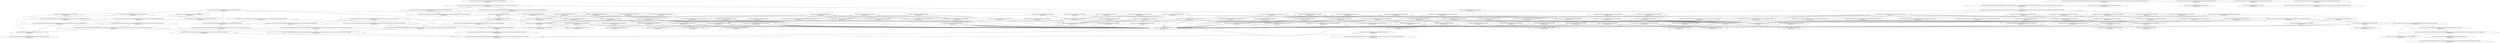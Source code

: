 digraph G {
  "org.apache.commons.math3.util$Incrementor#incrementCount(int)" [label="org.apache.commons.math3.util$Incrementor#incrementCount(int)\nP(Fail|Node)=0.00"];
  "org.apache.commons.math3.util$Incrementor#incrementCount()" [label="org.apache.commons.math3.util$Incrementor#incrementCount()\nP(Fail|Node)=1.00"];
  "org.apache.commons.math3.util$FastMath#hypot(double,double)" [label="org.apache.commons.math3.util$FastMath#hypot(double,double)\nP(Fail|Node)=0.00"];
  "org.apache.commons.math3.util$FastMath#abs(double)" [label="org.apache.commons.math3.util$FastMath#abs(double)\nP(Fail|Node)=1.00"];
  "org.apache.commons.math3.util$FastMath#scalb(double,int)" [label="org.apache.commons.math3.util$FastMath#scalb(double,int)\nP(Fail|Node)=1.00"];
  "org.apache.commons.math3.util$FastMath#<clinit>()" [label="org.apache.commons.math3.util$FastMath#<clinit>()\nP(Fail|Node)=1.00"];
  "org.apache.commons.math3.util$FastMath#getExponent(double)" [label="org.apache.commons.math3.util$FastMath#getExponent(double)\nP(Fail|Node)=1.00"];
  "org.apache.commons.math3.util$FastMath#sqrt(double)" [label="org.apache.commons.math3.util$FastMath#sqrt(double)\nP(Fail|Node)=1.00"];
  "org.apache.commons.math3.optimization.univariate$BaseAbstractUnivariateOptimizer#optimize(int,org.apache.commons.math3.analysis.UnivariateFunction,org.apache.commons.math3.optimization.GoalType,double,double,double)" [label="org.apache.commons.math3.optimization.univariate$BaseAbstractUnivariateOptimizer#optimize(int,org.apache.commons.math3.analysis.UnivariateFunction,org.apache.commons.math3.optimization.GoalType,double,double,double)\nP(Fail|Node)=0.00"];
  "org.apache.commons.math3.exception$NullArgumentException#NullArgumentException()" [label="org.apache.commons.math3.exception$NullArgumentException#NullArgumentException()\nP(Fail|Node)=0.00"];
  "org.apache.commons.math3.optimization.univariate$BrentOptimizer#doOptimize()" [label="org.apache.commons.math3.optimization.univariate$BrentOptimizer#doOptimize()\nP(Fail|Node)=0.00"];
  "org.apache.commons.math3.util$Incrementor#setMaximalCount(int)" [label="org.apache.commons.math3.util$Incrementor#setMaximalCount(int)\nP(Fail|Node)=1.00"];
  "org.apache.commons.math3.util$Incrementor#resetCount()" [label="org.apache.commons.math3.util$Incrementor#resetCount()\nP(Fail|Node)=1.00"];
  "org.apache.commons.math3.exception$NullArgumentException#NullArgumentException(org.apache.commons.math3.exception.util.Localizable,java.lang.Object[])" [label="org.apache.commons.math3.exception$NullArgumentException#NullArgumentException(org.apache.commons.math3.exception.util.Localizable,java.lang.Object[])\nP(Fail|Node)=0.00"];
  "org.apache.commons.math3.util$Precision#equals(double,double,double)" [label="org.apache.commons.math3.util$Precision#equals(double,double,double)\nP(Fail|Node)=0.00"];
  "org.apache.commons.math3.util$Precision#equals(double,double,int)" [label="org.apache.commons.math3.util$Precision#equals(double,double,int)\nP(Fail|Node)=0.00"];
  "org.apache.commons.math3.util$Precision#<clinit>()" [label="org.apache.commons.math3.util$Precision#<clinit>()\nP(Fail|Node)=1.00"];
  "org.apache.commons.math3.util$FastMath#abs(long)" [label="org.apache.commons.math3.util$FastMath#abs(long)\nP(Fail|Node)=1.00"];
  "org.apache.commons.math3.analysis.function$StepFunction#StepFunction(double[],double[])" [label="org.apache.commons.math3.analysis.function$StepFunction#StepFunction(double[],double[])\nP(Fail|Node)=0.00"];
  "org.apache.commons.math3.exception$NoDataException#NoDataException()" [label="org.apache.commons.math3.exception$NoDataException#NoDataException()\nP(Fail|Node)=0.00"];
  "org.apache.commons.math3.exception$DimensionMismatchException#DimensionMismatchException(int,int)" [label="org.apache.commons.math3.exception$DimensionMismatchException#DimensionMismatchException(int,int)\nP(Fail|Node)=0.00"];
  "org.apache.commons.math3.util$MathArrays#copyOf(double[])" [label="org.apache.commons.math3.util$MathArrays#copyOf(double[])\nP(Fail|Node)=0.00"];
  "org.apache.commons.math3.util$MathArrays#checkOrder(double[])" [label="org.apache.commons.math3.util$MathArrays#checkOrder(double[])\nP(Fail|Node)=0.00"];
  "org.apache.commons.math3.exception$NoDataException#NoDataException(org.apache.commons.math3.exception.util.Localizable)" [label="org.apache.commons.math3.exception$NoDataException#NoDataException(org.apache.commons.math3.exception.util.Localizable)\nP(Fail|Node)=0.00"];
  "org.apache.commons.math3.util$FastMath#acosh(double)" [label="org.apache.commons.math3.util$FastMath#acosh(double)\nP(Fail|Node)=0.00"];
  "org.apache.commons.math3.util$FastMath#log(double)" [label="org.apache.commons.math3.util$FastMath#log(double)\nP(Fail|Node)=0.00"];
  "org.apache.commons.math3.util$FastMath#log(double,double[])" [label="org.apache.commons.math3.util$FastMath#log(double,double[])\nP(Fail|Node)=0.00"];
  "org.apache.commons.math3.optimization.univariate$BaseAbstractUnivariateOptimizer#computeObjectiveValue(double)" [label="org.apache.commons.math3.optimization.univariate$BaseAbstractUnivariateOptimizer#computeObjectiveValue(double)\nP(Fail|Node)=0.00"];
  "org.apache.commons.math3.analysis.function$StepFunction#value(double)" [label="org.apache.commons.math3.analysis.function$StepFunction#value(double)\nP(Fail|Node)=1.00"];
  "org.apache.commons.math3.exception$MaxCountExceededException#getMax()" [label="org.apache.commons.math3.exception$MaxCountExceededException#getMax()\nP(Fail|Node)=1.00"];
  "org.apache.commons.math3.exception$TooManyEvaluationsException#TooManyEvaluationsException(java.lang.Number)" [label="org.apache.commons.math3.exception$TooManyEvaluationsException#TooManyEvaluationsException(java.lang.Number)\nP(Fail|Node)=0.00"];
  "org.apache.commons.math3.util$FastMath#exp(double,double,double[])" [label="org.apache.commons.math3.util$FastMath#exp(double,double,double[])\nP(Fail|Node)=0.00"];
  "org.apache.commons.math3.util$FastMath$ExpIntTable#<clinit>()" [label="org.apache.commons.math3.util$FastMath$ExpIntTable#<clinit>()\nP(Fail|Node)=1.00"];
  "org.apache.commons.math3.util$FastMath$ExpFracTable#<clinit>()" [label="org.apache.commons.math3.util$FastMath$ExpFracTable#<clinit>()\nP(Fail|Node)=1.00"];
  "org.apache.commons.math3.exception$NotStrictlyPositiveException#NotStrictlyPositiveException(java.lang.Number)" [label="org.apache.commons.math3.exception$NotStrictlyPositiveException#NotStrictlyPositiveException(java.lang.Number)\nP(Fail|Node)=0.00"];
  "org.apache.commons.math3.exception$NumberIsTooSmallException#NumberIsTooSmallException(java.lang.Number,java.lang.Number,boolean)" [label="org.apache.commons.math3.exception$NumberIsTooSmallException#NumberIsTooSmallException(java.lang.Number,java.lang.Number,boolean)\nP(Fail|Node)=0.00"];
  "org.apache.commons.math3.exception$NumberIsTooSmallException#NumberIsTooSmallException(org.apache.commons.math3.exception.util.Localizable,java.lang.Number,java.lang.Number,boolean)" [label="org.apache.commons.math3.exception$NumberIsTooSmallException#NumberIsTooSmallException(org.apache.commons.math3.exception.util.Localizable,java.lang.Number,java.lang.Number,boolean)\nP(Fail|Node)=0.00"];
  "org.apache.commons.math3.util$MathArrays#equalsIncludingNaN(double[],double[])" [label="org.apache.commons.math3.util$MathArrays#equalsIncludingNaN(double[],double[])\nP(Fail|Node)=0.00"];
  "org.apache.commons.math3.util$Precision#equalsIncludingNaN(double,double)" [label="org.apache.commons.math3.util$Precision#equalsIncludingNaN(double,double)\nP(Fail|Node)=0.00"];
  "org.apache.commons.math3.util$FastMath#sin(double)" [label="org.apache.commons.math3.util$FastMath#sin(double)\nP(Fail|Node)=0.00"];
  "org.apache.commons.math3.util$FastMath#sinQ(double,double)" [label="org.apache.commons.math3.util$FastMath#sinQ(double,double)\nP(Fail|Node)=0.00"];
  "org.apache.commons.math3.util$FastMath$CodyWaite#getRemB()" [label="org.apache.commons.math3.util$FastMath$CodyWaite#getRemB()\nP(Fail|Node)=1.00"];
  "org.apache.commons.math3.util$FastMath$CodyWaite#getRemA()" [label="org.apache.commons.math3.util$FastMath$CodyWaite#getRemA()\nP(Fail|Node)=1.00"];
  "org.apache.commons.math3.util$FastMath#reducePayneHanek(double,double[])" [label="org.apache.commons.math3.util$FastMath#reducePayneHanek(double,double[])\nP(Fail|Node)=0.00"];
  "org.apache.commons.math3.util$FastMath$CodyWaite#FastMath$CodyWaite(double,double)" [label="org.apache.commons.math3.util$FastMath$CodyWaite#FastMath$CodyWaite(double,double)\nP(Fail|Node)=1.00"];
  "org.apache.commons.math3.util$FastMath$CodyWaite#getK()" [label="org.apache.commons.math3.util$FastMath$CodyWaite#getK()\nP(Fail|Node)=1.00"];
  "org.apache.commons.math3.util$FastMath#cosQ(double,double)" [label="org.apache.commons.math3.util$FastMath#cosQ(double,double)\nP(Fail|Node)=0.00"];
  "org.apache.commons.math3.util$FastMath#polyCosine(double)" [label="org.apache.commons.math3.util$FastMath#polyCosine(double)\nP(Fail|Node)=1.00"];
  "org.apache.commons.math3.util$FastMath#polySine(double)" [label="org.apache.commons.math3.util$FastMath#polySine(double)\nP(Fail|Node)=1.00"];
  "org.apache.commons.math3.util$FastMath#tan(double)" [label="org.apache.commons.math3.util$FastMath#tan(double)\nP(Fail|Node)=0.00"];
  "org.apache.commons.math3.util$FastMath#tanQ(double,double,boolean)" [label="org.apache.commons.math3.util$FastMath#tanQ(double,double,boolean)\nP(Fail|Node)=0.00"];
  "org.apache.commons.math3.util$FastMath#acos(double)" [label="org.apache.commons.math3.util$FastMath#acos(double)\nP(Fail|Node)=0.00"];
  "org.apache.commons.math3.util$FastMath#atan(double,double,boolean)" [label="org.apache.commons.math3.util$FastMath#atan(double,double,boolean)\nP(Fail|Node)=0.00"];
  "org.apache.commons.math3.util$FastMath#doubleHighPart(double)" [label="org.apache.commons.math3.util$FastMath#doubleHighPart(double)\nP(Fail|Node)=0.00"];
  "org.apache.commons.math3.util$FastMath#copySign(double,double)" [label="org.apache.commons.math3.util$FastMath#copySign(double,double)\nP(Fail|Node)=1.00"];
  "org.apache.commons.math3.exception$NonMonotonicSequenceException#NonMonotonicSequenceException(java.lang.Number,java.lang.Number,int)" [label="org.apache.commons.math3.exception$NonMonotonicSequenceException#NonMonotonicSequenceException(java.lang.Number,java.lang.Number,int)\nP(Fail|Node)=0.00"];
  "org.apache.commons.math3.util$MathArrays$OrderDirection#<clinit>()" [label="org.apache.commons.math3.util$MathArrays$OrderDirection#<clinit>()\nP(Fail|Node)=0.00"];
  "org.apache.commons.math3.exception$NonMonotonicSequenceException#NonMonotonicSequenceException(java.lang.Number,java.lang.Number,int,org.apache.commons.math3.util.MathArrays$OrderDirection,boolean)" [label="org.apache.commons.math3.exception$NonMonotonicSequenceException#NonMonotonicSequenceException(java.lang.Number,java.lang.Number,int,org.apache.commons.math3.util.MathArrays$OrderDirection,boolean)\nP(Fail|Node)=0.00"];
  "org.apache.commons.math3.util$MathArrays$OrderDirection#MathArrays$OrderDirection(java.lang.String,int)" [label="org.apache.commons.math3.util$MathArrays$OrderDirection#MathArrays$OrderDirection(java.lang.String,int)\nP(Fail|Node)=1.00"];
  "org.apache.commons.math3.util$FastMath#pow(double,double)" [label="org.apache.commons.math3.util$FastMath#pow(double,double)\nP(Fail|Node)=0.00"];
  "org.apache.commons.math3.util$FastMath$lnMant#<clinit>()" [label="org.apache.commons.math3.util$FastMath$lnMant#<clinit>()\nP(Fail|Node)=1.00"];
  "org.apache.commons.math3.util$FastMath#toDegrees(double)" [label="org.apache.commons.math3.util$FastMath#toDegrees(double)\nP(Fail|Node)=0.00"];
  "org.apache.commons.math3.util$Incrementor#Incrementor(int)" [label="org.apache.commons.math3.util$Incrementor#Incrementor(int)\nP(Fail|Node)=0.00"];
  "org.apache.commons.math3.util$Incrementor#Incrementor(int,org.apache.commons.math3.util.Incrementor$MaxCountExceededCallback)" [label="org.apache.commons.math3.util$Incrementor#Incrementor(int,org.apache.commons.math3.util.Incrementor$MaxCountExceededCallback)\nP(Fail|Node)=0.00"];
  "org.apache.commons.math3.util$Incrementor#Incrementor()" [label="org.apache.commons.math3.util$Incrementor#Incrementor()\nP(Fail|Node)=0.00"];
  "org.apache.commons.math3.util$FastMath#toRadians(double)" [label="org.apache.commons.math3.util$FastMath#toRadians(double)\nP(Fail|Node)=0.00"];
  "org.apache.commons.math3.optimization.univariate$BaseAbstractUnivariateOptimizer#getGoalType()" [label="org.apache.commons.math3.optimization.univariate$BaseAbstractUnivariateOptimizer#getGoalType()\nP(Fail|Node)=1.00"];
  "org.apache.commons.math3.optimization.univariate$BaseAbstractUnivariateOptimizer#getStartValue()" [label="org.apache.commons.math3.optimization.univariate$BaseAbstractUnivariateOptimizer#getStartValue()\nP(Fail|Node)=1.00"];
  "org.apache.commons.math3.optimization.univariate$UnivariatePointValuePair#UnivariatePointValuePair(double,double)" [label="org.apache.commons.math3.optimization.univariate$UnivariatePointValuePair#UnivariatePointValuePair(double,double)\nP(Fail|Node)=1.00"];
  "org.apache.commons.math3.optimization.univariate$BaseAbstractUnivariateOptimizer#getConvergenceChecker()" [label="org.apache.commons.math3.optimization.univariate$BaseAbstractUnivariateOptimizer#getConvergenceChecker()\nP(Fail|Node)=1.00"];
  "org.apache.commons.math3.optimization.univariate$BrentOptimizer#<clinit>()" [label="org.apache.commons.math3.optimization.univariate$BrentOptimizer#<clinit>()\nP(Fail|Node)=0.00"];
  "org.apache.commons.math3.optimization$GoalType#<clinit>()" [label="org.apache.commons.math3.optimization$GoalType#<clinit>()\nP(Fail|Node)=0.00"];
  "org.apache.commons.math3.util$Precision#equals(double,double)" [label="org.apache.commons.math3.util$Precision#equals(double,double)\nP(Fail|Node)=0.00"];
  "org.apache.commons.math3.optimization.univariate$BaseAbstractUnivariateOptimizer#getMin()" [label="org.apache.commons.math3.optimization.univariate$BaseAbstractUnivariateOptimizer#getMin()\nP(Fail|Node)=1.00"];
  "org.apache.commons.math3.optimization.univariate$BaseAbstractUnivariateOptimizer#getMax()" [label="org.apache.commons.math3.optimization.univariate$BaseAbstractUnivariateOptimizer#getMax()\nP(Fail|Node)=1.00"];
  "org.apache.commons.math3.util$FastMath#exp(double)" [label="org.apache.commons.math3.util$FastMath#exp(double)\nP(Fail|Node)=0.00"];
  "org.apache.commons.math3.util$MathArrays#equalsIncludingNaN(float[],float[])" [label="org.apache.commons.math3.util$MathArrays#equalsIncludingNaN(float[],float[])\nP(Fail|Node)=0.00"];
  "org.apache.commons.math3.util$Precision#equalsIncludingNaN(float,float)" [label="org.apache.commons.math3.util$Precision#equalsIncludingNaN(float,float)\nP(Fail|Node)=0.00"];
  "org.apache.commons.math3.util$Precision#equals(float,float,int)" [label="org.apache.commons.math3.util$Precision#equals(float,float,int)\nP(Fail|Node)=0.00"];
  "org.apache.commons.math3.util$MathArrays#checkOrder(double[],org.apache.commons.math3.util.MathArrays$OrderDirection,boolean,boolean)" [label="org.apache.commons.math3.util$MathArrays#checkOrder(double[],org.apache.commons.math3.util.MathArrays$OrderDirection,boolean,boolean)\nP(Fail|Node)=0.00"];
  "org.apache.commons.math3.exception$MathIllegalNumberException#MathIllegalNumberException(org.apache.commons.math3.exception.util.Localizable,java.lang.Number,java.lang.Object[])" [label="org.apache.commons.math3.exception$MathIllegalNumberException#MathIllegalNumberException(org.apache.commons.math3.exception.util.Localizable,java.lang.Number,java.lang.Object[])\nP(Fail|Node)=0.00"];
  "org.apache.commons.math3.util$FastMath#cbrt(double)" [label="org.apache.commons.math3.util$FastMath#cbrt(double)\nP(Fail|Node)=0.00"];
  "org.apache.commons.math3.util$FastMath#ceil(double)" [label="org.apache.commons.math3.util$FastMath#ceil(double)\nP(Fail|Node)=0.00"];
  "org.apache.commons.math3.util$FastMath#floor(double)" [label="org.apache.commons.math3.util$FastMath#floor(double)\nP(Fail|Node)=1.00"];
  "org.apache.commons.math3.optimization.univariate$BrentOptimizer#best(org.apache.commons.math3.optimization.univariate.UnivariatePointValuePair,org.apache.commons.math3.optimization.univariate.UnivariatePointValuePair,boolean)" [label="org.apache.commons.math3.optimization.univariate$BrentOptimizer#best(org.apache.commons.math3.optimization.univariate.UnivariatePointValuePair,org.apache.commons.math3.optimization.univariate.UnivariatePointValuePair,boolean)\nP(Fail|Node)=0.00"];
  "org.apache.commons.math3.optimization.univariate$UnivariatePointValuePair#getValue()" [label="org.apache.commons.math3.optimization.univariate$UnivariatePointValuePair#getValue()\nP(Fail|Node)=1.00"];
  "org.apache.commons.math3.util$FastMath#atan(double)" [label="org.apache.commons.math3.util$FastMath#atan(double)\nP(Fail|Node)=0.00"];
  "org.apache.commons.math3.util$Precision#equalsIncludingNaN(double,double,double)" [label="org.apache.commons.math3.util$Precision#equalsIncludingNaN(double,double,double)\nP(Fail|Node)=0.00"];
  "org.apache.commons.math3.util$FastMath#cosh(double)" [label="org.apache.commons.math3.util$FastMath#cosh(double)\nP(Fail|Node)=0.00"];
  "org.apache.commons.math3.util$FastMath#cos(double)" [label="org.apache.commons.math3.util$FastMath#cos(double)\nP(Fail|Node)=0.00"];
  "org.apache.commons.math3.util$Precision#equals(float,float)" [label="org.apache.commons.math3.util$Precision#equals(float,float)\nP(Fail|Node)=0.00"];
  "org.apache.commons.math3.util$MathArrays#linearCombination(double[],double[])" [label="org.apache.commons.math3.util$MathArrays#linearCombination(double[],double[])\nP(Fail|Node)=0.00"];
  "org.apache.commons.math3.exception$DimensionMismatchException#DimensionMismatchException(org.apache.commons.math3.exception.util.Localizable,int,int)" [label="org.apache.commons.math3.exception$DimensionMismatchException#DimensionMismatchException(org.apache.commons.math3.exception.util.Localizable,int,int)\nP(Fail|Node)=0.00"];
  "org.apache.commons.math3.util$MathArrays#equals(double[],double[])" [label="org.apache.commons.math3.util$MathArrays#equals(double[],double[])\nP(Fail|Node)=0.00"];
  "org.apache.commons.math3.util$FastMath#tanh(double)" [label="org.apache.commons.math3.util$FastMath#tanh(double)\nP(Fail|Node)=0.00"];
  "org.apache.commons.math3.util$FastMath#expm1(double,double[])" [label="org.apache.commons.math3.util$FastMath#expm1(double,double[])\nP(Fail|Node)=0.00"];
  "org.apache.commons.math3.util$MathArrays#normalizeArray(double[],double)" [label="org.apache.commons.math3.util$MathArrays#normalizeArray(double[],double)\nP(Fail|Node)=0.00"];
  "org.apache.commons.math3.exception$MathArithmeticException#MathArithmeticException(org.apache.commons.math3.exception.util.Localizable,java.lang.Object[])" [label="org.apache.commons.math3.exception$MathArithmeticException#MathArithmeticException(org.apache.commons.math3.exception.util.Localizable,java.lang.Object[])\nP(Fail|Node)=1.00"];
  "org.apache.commons.math3.exception$MathIllegalArgumentException#MathIllegalArgumentException(org.apache.commons.math3.exception.util.Localizable,java.lang.Object[])" [label="org.apache.commons.math3.exception$MathIllegalArgumentException#MathIllegalArgumentException(org.apache.commons.math3.exception.util.Localizable,java.lang.Object[])\nP(Fail|Node)=1.00"];
  "org.apache.commons.math3.exception$NumberIsTooLargeException#NumberIsTooLargeException(java.lang.Number,java.lang.Number,boolean)" [label="org.apache.commons.math3.exception$NumberIsTooLargeException#NumberIsTooLargeException(java.lang.Number,java.lang.Number,boolean)\nP(Fail|Node)=0.00"];
  "org.apache.commons.math3.exception$NumberIsTooLargeException#NumberIsTooLargeException(org.apache.commons.math3.exception.util.Localizable,java.lang.Number,java.lang.Number,boolean)" [label="org.apache.commons.math3.exception$NumberIsTooLargeException#NumberIsTooLargeException(org.apache.commons.math3.exception.util.Localizable,java.lang.Number,java.lang.Number,boolean)\nP(Fail|Node)=0.00"];
  "org.apache.commons.math3.util$Precision#round(float,int,int)" [label="org.apache.commons.math3.util$Precision#round(float,int,int)\nP(Fail|Node)=0.00"];
  "org.apache.commons.math3.util$FastMath#pow(double,int)" [label="org.apache.commons.math3.util$FastMath#pow(double,int)\nP(Fail|Node)=1.00"];
  "org.apache.commons.math3.util$Precision#roundUnscaled(double,double,int)" [label="org.apache.commons.math3.util$Precision#roundUnscaled(double,double,int)\nP(Fail|Node)=0.00"];
  "org.apache.commons.math3.util$FastMath#copySign(float,float)" [label="org.apache.commons.math3.util$FastMath#copySign(float,float)\nP(Fail|Node)=1.00"];
  "org.apache.commons.math3.util$FastMath#asin(double)" [label="org.apache.commons.math3.util$FastMath#asin(double)\nP(Fail|Node)=0.00"];
  "org.apache.commons.math3.exception$MaxCountExceededException#MaxCountExceededException(org.apache.commons.math3.exception.util.Localizable,java.lang.Number,java.lang.Object[])" [label="org.apache.commons.math3.exception$MaxCountExceededException#MaxCountExceededException(org.apache.commons.math3.exception.util.Localizable,java.lang.Number,java.lang.Object[])\nP(Fail|Node)=0.00"];
  "org.apache.commons.math3.exception$MathIllegalStateException#getContext()" [label="org.apache.commons.math3.exception$MathIllegalStateException#getContext()\nP(Fail|Node)=1.00"];
  "org.apache.commons.math3.exception$MathIllegalStateException#MathIllegalStateException()" [label="org.apache.commons.math3.exception$MathIllegalStateException#MathIllegalStateException()\nP(Fail|Node)=0.00"];
  "org.apache.commons.math3.optimization.univariate$BrentOptimizer#BrentOptimizer(double,double,org.apache.commons.math3.optimization.ConvergenceChecker)" [label="org.apache.commons.math3.optimization.univariate$BrentOptimizer#BrentOptimizer(double,double,org.apache.commons.math3.optimization.ConvergenceChecker)\nP(Fail|Node)=0.00"];
  "org.apache.commons.math3.optimization.univariate$BaseAbstractUnivariateOptimizer#BaseAbstractUnivariateOptimizer(org.apache.commons.math3.optimization.ConvergenceChecker)" [label="org.apache.commons.math3.optimization.univariate$BaseAbstractUnivariateOptimizer#BaseAbstractUnivariateOptimizer(org.apache.commons.math3.optimization.ConvergenceChecker)\nP(Fail|Node)=0.00"];
  "org.apache.commons.math3.util$MathArrays#sortInPlace(double[],double[][])" [label="org.apache.commons.math3.util$MathArrays#sortInPlace(double[],double[][])\nP(Fail|Node)=0.00"];
  "org.apache.commons.math3.util$MathArrays#sortInPlace(double[],org.apache.commons.math3.util.MathArrays$OrderDirection,double[][])" [label="org.apache.commons.math3.util$MathArrays#sortInPlace(double[],org.apache.commons.math3.util.MathArrays$OrderDirection,double[][])\nP(Fail|Node)=0.00"];
  "org.apache.commons.math3.util$FastMath#sinh(double)" [label="org.apache.commons.math3.util$FastMath#sinh(double)\nP(Fail|Node)=0.00"];
  "org.apache.commons.math3.util$FastMath#ulp(double)" [label="org.apache.commons.math3.util$FastMath#ulp(double)\nP(Fail|Node)=0.00"];
  "org.apache.commons.math3.util$FastMath#log1p(double)" [label="org.apache.commons.math3.util$FastMath#log1p(double)\nP(Fail|Node)=0.00"];
  "org.apache.commons.math3.analysis$FunctionUtils#sample(org.apache.commons.math3.analysis.UnivariateFunction,double,double,int)" [label="org.apache.commons.math3.analysis$FunctionUtils#sample(org.apache.commons.math3.analysis.UnivariateFunction,double,double,int)\nP(Fail|Node)=0.00"];
  "org.apache.commons.math3.exception$NotStrictlyPositiveException#NotStrictlyPositiveException(org.apache.commons.math3.exception.util.Localizable,java.lang.Number)" [label="org.apache.commons.math3.exception$NotStrictlyPositiveException#NotStrictlyPositiveException(org.apache.commons.math3.exception.util.Localizable,java.lang.Number)\nP(Fail|Node)=0.00"];
  "org.apache.commons.math3.util$MathArrays#copyOf(double[],int)" [label="org.apache.commons.math3.util$MathArrays#copyOf(double[],int)\nP(Fail|Node)=0.00"];
  "org.apache.commons.math3.util$FastMath#min(int,int)" [label="org.apache.commons.math3.util$FastMath#min(int,int)\nP(Fail|Node)=1.00"];
  "org.apache.commons.math3.util$FastMath#asinh(double)" [label="org.apache.commons.math3.util$FastMath#asinh(double)\nP(Fail|Node)=0.00"];
  "org.apache.commons.math3.util$FastMath#main(java.lang.String[])" [label="org.apache.commons.math3.util$FastMath#main(java.lang.String[])\nP(Fail|Node)=0.00"];
  "org.apache.commons.math3.util$Precision#equals(float,float,float)" [label="org.apache.commons.math3.util$Precision#equals(float,float,float)\nP(Fail|Node)=0.00"];
  "org.apache.commons.math3.util$FastMath#abs(float)" [label="org.apache.commons.math3.util$FastMath#abs(float)\nP(Fail|Node)=1.00"];
  "org.apache.commons.math3.util$Precision#equalsIncludingNaN(float,float,int)" [label="org.apache.commons.math3.util$Precision#equalsIncludingNaN(float,float,int)\nP(Fail|Node)=0.00"];
  "org.apache.commons.math3.util$FastMath#abs(int)" [label="org.apache.commons.math3.util$FastMath#abs(int)\nP(Fail|Node)=1.00"];
  "org.apache.commons.math3.exception$MaxCountExceededException#MaxCountExceededException(java.lang.Number)" [label="org.apache.commons.math3.exception$MaxCountExceededException#MaxCountExceededException(java.lang.Number)\nP(Fail|Node)=0.00"];
  "org.apache.commons.math3.util$MathArrays#checkOrder(double[],org.apache.commons.math3.util.MathArrays$OrderDirection,boolean)" [label="org.apache.commons.math3.util$MathArrays#checkOrder(double[],org.apache.commons.math3.util.MathArrays$OrderDirection,boolean)\nP(Fail|Node)=0.00"];
  "org.apache.commons.math3.optimization$GoalType#GoalType(java.lang.String,int)" [label="org.apache.commons.math3.optimization$GoalType#GoalType(java.lang.String,int)\nP(Fail|Node)=1.00"];
  "org.apache.commons.math3.util$FastMath#atan2(double,double)" [label="org.apache.commons.math3.util$FastMath#atan2(double,double)\nP(Fail|Node)=0.00"];
  "org.apache.commons.math3.util$FastMath#atanh(double)" [label="org.apache.commons.math3.util$FastMath#atanh(double)\nP(Fail|Node)=0.00"];
  "org.apache.commons.math3.util$FastMath#nextAfter(double,double)" [label="org.apache.commons.math3.util$FastMath#nextAfter(double,double)\nP(Fail|Node)=1.00"];
  "org.apache.commons.math3.exception$MathArithmeticException#MathArithmeticException()" [label="org.apache.commons.math3.exception$MathArithmeticException#MathArithmeticException()\nP(Fail|Node)=1.00"];
  "org.apache.commons.math3.util$Precision#equalsIncludingNaN(double,double,int)" [label="org.apache.commons.math3.util$Precision#equalsIncludingNaN(double,double,int)\nP(Fail|Node)=0.00"];
  "org.apache.commons.math3.util$FastMath#nextUp(double)" [label="org.apache.commons.math3.util$FastMath#nextUp(double)\nP(Fail|Node)=0.00"];
  "org.apache.commons.math3.util$FastMath#rint(double)" [label="org.apache.commons.math3.util$FastMath#rint(double)\nP(Fail|Node)=0.00"];
  "org.apache.commons.math3.util$FastMath#expm1(double)" [label="org.apache.commons.math3.util$FastMath#expm1(double)\nP(Fail|Node)=0.00"];
  "org.apache.commons.math3.util$FastMath#log(double,double)" [label="org.apache.commons.math3.util$FastMath#log(double,double)\nP(Fail|Node)=0.00"];
  "org.apache.commons.math3.util$MathArrays#distance1(double[],double[])" [label="org.apache.commons.math3.util$MathArrays#distance1(double[],double[])\nP(Fail|Node)=0.00"];
  "org.apache.commons.math3.util$Precision#round(float,int)" [label="org.apache.commons.math3.util$Precision#round(float,int)\nP(Fail|Node)=0.00"];
  "org.apache.commons.math3.util$MathArrays#distanceInf(double[],double[])" [label="org.apache.commons.math3.util$MathArrays#distanceInf(double[],double[])\nP(Fail|Node)=0.00"];
  "org.apache.commons.math3.util$FastMath#max(double,double)" [label="org.apache.commons.math3.util$FastMath#max(double,double)\nP(Fail|Node)=1.00"];
  "org.apache.commons.math3.util$MathArrays#distance(int[],int[])" [label="org.apache.commons.math3.util$MathArrays#distance(int[],int[])\nP(Fail|Node)=0.00"];
  "org.apache.commons.math3.util$MathArrays#distanceInf(int[],int[])" [label="org.apache.commons.math3.util$MathArrays#distanceInf(int[],int[])\nP(Fail|Node)=0.00"];
  "org.apache.commons.math3.util$FastMath#max(int,int)" [label="org.apache.commons.math3.util$FastMath#max(int,int)\nP(Fail|Node)=1.00"];
  "org.apache.commons.math3.util$FastMath#round(double)" [label="org.apache.commons.math3.util$FastMath#round(double)\nP(Fail|Node)=0.00"];
  "org.apache.commons.math3.optimization.univariate$BaseAbstractUnivariateOptimizer#optimize(int,org.apache.commons.math3.analysis.UnivariateFunction,org.apache.commons.math3.optimization.GoalType,double,double)" [label="org.apache.commons.math3.optimization.univariate$BaseAbstractUnivariateOptimizer#optimize(int,org.apache.commons.math3.analysis.UnivariateFunction,org.apache.commons.math3.optimization.GoalType,double,double)\nP(Fail|Node)=0.00"];
  "org.apache.commons.math3.util$MathArrays#distance(double[],double[])" [label="org.apache.commons.math3.util$MathArrays#distance(double[],double[])\nP(Fail|Node)=0.00"];
  "org.apache.commons.math3.optimization.univariate$BaseAbstractUnivariateOptimizer#getMaxEvaluations()" [label="org.apache.commons.math3.optimization.univariate$BaseAbstractUnivariateOptimizer#getMaxEvaluations()\nP(Fail|Node)=0.00"];
  "org.apache.commons.math3.util$Incrementor#getMaximalCount()" [label="org.apache.commons.math3.util$Incrementor#getMaximalCount()\nP(Fail|Node)=1.00"];
  "org.apache.commons.math3.util$Precision#equalsIncludingNaN(float,float,float)" [label="org.apache.commons.math3.util$Precision#equalsIncludingNaN(float,float,float)\nP(Fail|Node)=0.00"];
  "org.apache.commons.math3.util$Precision#compareTo(double,double,double)" [label="org.apache.commons.math3.util$Precision#compareTo(double,double,double)\nP(Fail|Node)=0.00"];
  "org.apache.commons.math3.exception$MathIllegalStateException#MathIllegalStateException(org.apache.commons.math3.exception.util.Localizable,java.lang.Object[])" [label="org.apache.commons.math3.exception$MathIllegalStateException#MathIllegalStateException(org.apache.commons.math3.exception.util.Localizable,java.lang.Object[])\nP(Fail|Node)=1.00"];
  "org.apache.commons.math3.util$FastMath#ulp(float)" [label="org.apache.commons.math3.util$FastMath#ulp(float)\nP(Fail|Node)=0.00"];
  "org.apache.commons.math3.util$MathArrays#copyOf(int[],int)" [label="org.apache.commons.math3.util$MathArrays#copyOf(int[],int)\nP(Fail|Node)=0.00"];
  "org.apache.commons.math3.util$FastMath#log10(double)" [label="org.apache.commons.math3.util$FastMath#log10(double)\nP(Fail|Node)=0.00"];
  "org.apache.commons.math3.util$MathArrays#copyOf(int[])" [label="org.apache.commons.math3.util$MathArrays#copyOf(int[])\nP(Fail|Node)=0.00"];
  "org.apache.commons.math3.util$Precision#compareTo(double,double,int)" [label="org.apache.commons.math3.util$Precision#compareTo(double,double,int)\nP(Fail|Node)=0.00"];
  "org.apache.commons.math3.util$Precision#round(double,int)" [label="org.apache.commons.math3.util$Precision#round(double,int)\nP(Fail|Node)=0.00"];
  "org.apache.commons.math3.util$Precision#round(double,int,int)" [label="org.apache.commons.math3.util$Precision#round(double,int,int)\nP(Fail|Node)=1.00"];
  "org.apache.commons.math3.util$MathArrays#isMonotonic(double[],org.apache.commons.math3.util.MathArrays$OrderDirection,boolean)" [label="org.apache.commons.math3.util$MathArrays#isMonotonic(double[],org.apache.commons.math3.util.MathArrays$OrderDirection,boolean)\nP(Fail|Node)=0.00"];
  "org.apache.commons.math3.optimization.univariate$BaseAbstractUnivariateOptimizer#getEvaluations()" [label="org.apache.commons.math3.optimization.univariate$BaseAbstractUnivariateOptimizer#getEvaluations()\nP(Fail|Node)=0.00"];
  "org.apache.commons.math3.util$Incrementor#getCount()" [label="org.apache.commons.math3.util$Incrementor#getCount()\nP(Fail|Node)=1.00"];
  "org.apache.commons.math3.util$FastMath#nextUp(float)" [label="org.apache.commons.math3.util$FastMath#nextUp(float)\nP(Fail|Node)=0.00"];
  "org.apache.commons.math3.util$FastMath#nextAfter(float,double)" [label="org.apache.commons.math3.util$FastMath#nextAfter(float,double)\nP(Fail|Node)=1.00"];
  "org.apache.commons.math3.util$MathArrays#equals(float[],float[])" [label="org.apache.commons.math3.util$MathArrays#equals(float[],float[])\nP(Fail|Node)=0.00"];
  "org.apache.commons.math3.analysis$FunctionUtils#collector(org.apache.commons.math3.analysis.BivariateFunction,double)" [label="org.apache.commons.math3.analysis$FunctionUtils#collector(org.apache.commons.math3.analysis.BivariateFunction,double)\nP(Fail|Node)=0.00"];
  "org.apache.commons.math3.analysis$FunctionUtils#collector(org.apache.commons.math3.analysis.BivariateFunction,org.apache.commons.math3.analysis.UnivariateFunction,double)" [label="org.apache.commons.math3.analysis$FunctionUtils#collector(org.apache.commons.math3.analysis.BivariateFunction,org.apache.commons.math3.analysis.UnivariateFunction,double)\nP(Fail|Node)=1.00"];
  "org.apache.commons.math3.util$FastMath#round(float)" [label="org.apache.commons.math3.util$FastMath#round(float)\nP(Fail|Node)=0.00"];
  "org.apache.commons.math3.util$MathArrays#distance1(int[],int[])" [label="org.apache.commons.math3.util$MathArrays#distance1(int[],int[])\nP(Fail|Node)=0.00"];
  "org.apache.commons.math3.optimization.univariate$BrentOptimizer#BrentOptimizer(double,double)" [label="org.apache.commons.math3.optimization.univariate$BrentOptimizer#BrentOptimizer(double,double)\nP(Fail|Node)=0.00"];
  "org.apache.commons.math3.util$Incrementor#incrementCount(int)" -> "org.apache.commons.math3.util$Incrementor#incrementCount()";
  "org.apache.commons.math3.util$FastMath#hypot(double,double)" -> "org.apache.commons.math3.util$FastMath#abs(double)";
  "org.apache.commons.math3.util$FastMath#hypot(double,double)" -> "org.apache.commons.math3.util$FastMath#scalb(double,int)";
  "org.apache.commons.math3.util$FastMath#hypot(double,double)" -> "org.apache.commons.math3.util$FastMath#<clinit>()";
  "org.apache.commons.math3.util$FastMath#hypot(double,double)" -> "org.apache.commons.math3.util$FastMath#getExponent(double)";
  "org.apache.commons.math3.util$FastMath#hypot(double,double)" -> "org.apache.commons.math3.util$FastMath#sqrt(double)";
  "org.apache.commons.math3.optimization.univariate$BaseAbstractUnivariateOptimizer#optimize(int,org.apache.commons.math3.analysis.UnivariateFunction,org.apache.commons.math3.optimization.GoalType,double,double,double)" -> "org.apache.commons.math3.exception$NullArgumentException#NullArgumentException()";
  "org.apache.commons.math3.optimization.univariate$BaseAbstractUnivariateOptimizer#optimize(int,org.apache.commons.math3.analysis.UnivariateFunction,org.apache.commons.math3.optimization.GoalType,double,double,double)" -> "org.apache.commons.math3.optimization.univariate$BrentOptimizer#doOptimize()";
  "org.apache.commons.math3.optimization.univariate$BaseAbstractUnivariateOptimizer#optimize(int,org.apache.commons.math3.analysis.UnivariateFunction,org.apache.commons.math3.optimization.GoalType,double,double,double)" -> "org.apache.commons.math3.util$Incrementor#setMaximalCount(int)";
  "org.apache.commons.math3.optimization.univariate$BaseAbstractUnivariateOptimizer#optimize(int,org.apache.commons.math3.analysis.UnivariateFunction,org.apache.commons.math3.optimization.GoalType,double,double,double)" -> "org.apache.commons.math3.util$Incrementor#resetCount()";
  "org.apache.commons.math3.exception$NullArgumentException#NullArgumentException()" -> "org.apache.commons.math3.exception$NullArgumentException#NullArgumentException(org.apache.commons.math3.exception.util.Localizable,java.lang.Object[])";
  "org.apache.commons.math3.optimization.univariate$BrentOptimizer#doOptimize()" -> "org.apache.commons.math3.optimization.univariate$BaseAbstractUnivariateOptimizer#getGoalType()";
  "org.apache.commons.math3.optimization.univariate$BrentOptimizer#doOptimize()" -> "org.apache.commons.math3.optimization.univariate$BaseAbstractUnivariateOptimizer#getStartValue()";
  "org.apache.commons.math3.optimization.univariate$BrentOptimizer#doOptimize()" -> "org.apache.commons.math3.optimization.univariate$UnivariatePointValuePair#UnivariatePointValuePair(double,double)";
  "org.apache.commons.math3.optimization.univariate$BrentOptimizer#doOptimize()" -> "org.apache.commons.math3.optimization.univariate$BaseAbstractUnivariateOptimizer#getConvergenceChecker()";
  "org.apache.commons.math3.optimization.univariate$BrentOptimizer#doOptimize()" -> "org.apache.commons.math3.optimization.univariate$BrentOptimizer#<clinit>()";
  "org.apache.commons.math3.optimization.univariate$BrentOptimizer#doOptimize()" -> "org.apache.commons.math3.optimization$GoalType#<clinit>()";
  "org.apache.commons.math3.optimization.univariate$BrentOptimizer#doOptimize()" -> "org.apache.commons.math3.optimization.univariate$BaseAbstractUnivariateOptimizer#computeObjectiveValue(double)";
  "org.apache.commons.math3.optimization.univariate$BrentOptimizer#doOptimize()" -> "org.apache.commons.math3.util$Precision#equals(double,double)";
  "org.apache.commons.math3.optimization.univariate$BrentOptimizer#doOptimize()" -> "org.apache.commons.math3.util$FastMath#abs(double)";
  "org.apache.commons.math3.optimization.univariate$BrentOptimizer#doOptimize()" -> "org.apache.commons.math3.optimization.univariate$BaseAbstractUnivariateOptimizer#getMin()";
  "org.apache.commons.math3.optimization.univariate$BrentOptimizer#doOptimize()" -> "org.apache.commons.math3.optimization.univariate$BaseAbstractUnivariateOptimizer#getMax()";
  "org.apache.commons.math3.optimization.univariate$BrentOptimizer#doOptimize()" -> "org.apache.commons.math3.util$Precision#<clinit>()";
  "org.apache.commons.math3.optimization.univariate$BrentOptimizer#doOptimize()" -> "org.apache.commons.math3.util$FastMath#<clinit>()";
  "org.apache.commons.math3.exception$NullArgumentException#NullArgumentException(org.apache.commons.math3.exception.util.Localizable,java.lang.Object[])" -> "org.apache.commons.math3.exception$MathIllegalArgumentException#MathIllegalArgumentException(org.apache.commons.math3.exception.util.Localizable,java.lang.Object[])";
  "org.apache.commons.math3.util$Precision#equals(double,double,double)" -> "org.apache.commons.math3.util$Precision#equals(double,double,int)";
  "org.apache.commons.math3.util$Precision#equals(double,double,double)" -> "org.apache.commons.math3.util$Precision#<clinit>()";
  "org.apache.commons.math3.util$Precision#equals(double,double,double)" -> "org.apache.commons.math3.util$FastMath#abs(double)";
  "org.apache.commons.math3.util$Precision#equals(double,double,double)" -> "org.apache.commons.math3.util$FastMath#<clinit>()";
  "org.apache.commons.math3.util$Precision#equals(double,double,int)" -> "org.apache.commons.math3.util$FastMath#abs(long)";
  "org.apache.commons.math3.util$Precision#equals(double,double,int)" -> "org.apache.commons.math3.util$FastMath#<clinit>()";
  "org.apache.commons.math3.analysis.function$StepFunction#StepFunction(double[],double[])" -> "org.apache.commons.math3.exception$NoDataException#NoDataException()";
  "org.apache.commons.math3.analysis.function$StepFunction#StepFunction(double[],double[])" -> "org.apache.commons.math3.exception$DimensionMismatchException#DimensionMismatchException(int,int)";
  "org.apache.commons.math3.analysis.function$StepFunction#StepFunction(double[],double[])" -> "org.apache.commons.math3.util$MathArrays#copyOf(double[])";
  "org.apache.commons.math3.analysis.function$StepFunction#StepFunction(double[],double[])" -> "org.apache.commons.math3.exception$NullArgumentException#NullArgumentException()";
  "org.apache.commons.math3.analysis.function$StepFunction#StepFunction(double[],double[])" -> "org.apache.commons.math3.util$MathArrays#checkOrder(double[])";
  "org.apache.commons.math3.exception$NoDataException#NoDataException()" -> "org.apache.commons.math3.exception$NoDataException#NoDataException(org.apache.commons.math3.exception.util.Localizable)";
  "org.apache.commons.math3.exception$DimensionMismatchException#DimensionMismatchException(int,int)" -> "org.apache.commons.math3.exception$DimensionMismatchException#DimensionMismatchException(org.apache.commons.math3.exception.util.Localizable,int,int)";
  "org.apache.commons.math3.util$MathArrays#copyOf(double[])" -> "org.apache.commons.math3.util$MathArrays#copyOf(double[],int)";
  "org.apache.commons.math3.util$MathArrays#checkOrder(double[])" -> "org.apache.commons.math3.util$MathArrays$OrderDirection#<clinit>()";
  "org.apache.commons.math3.util$MathArrays#checkOrder(double[])" -> "org.apache.commons.math3.util$MathArrays#checkOrder(double[],org.apache.commons.math3.util.MathArrays$OrderDirection,boolean)";
  "org.apache.commons.math3.exception$NoDataException#NoDataException(org.apache.commons.math3.exception.util.Localizable)" -> "org.apache.commons.math3.exception$MathIllegalArgumentException#MathIllegalArgumentException(org.apache.commons.math3.exception.util.Localizable,java.lang.Object[])";
  "org.apache.commons.math3.util$FastMath#acosh(double)" -> "org.apache.commons.math3.util$FastMath#log(double)";
  "org.apache.commons.math3.util$FastMath#acosh(double)" -> "org.apache.commons.math3.util$FastMath#sqrt(double)";
  "org.apache.commons.math3.util$FastMath#acosh(double)" -> "org.apache.commons.math3.util$FastMath#<clinit>()";
  "org.apache.commons.math3.util$FastMath#log(double)" -> "org.apache.commons.math3.util$FastMath#<clinit>()";
  "org.apache.commons.math3.util$FastMath#log(double)" -> "org.apache.commons.math3.util$FastMath#log(double,double[])";
  "org.apache.commons.math3.util$FastMath#log(double,double[])" -> "org.apache.commons.math3.util$FastMath$lnMant#<clinit>()";
  "org.apache.commons.math3.util$FastMath#log(double,double[])" -> "org.apache.commons.math3.util$FastMath#<clinit>()";
  "org.apache.commons.math3.optimization.univariate$BaseAbstractUnivariateOptimizer#computeObjectiveValue(double)" -> "org.apache.commons.math3.analysis.function$StepFunction#value(double)";
  "org.apache.commons.math3.optimization.univariate$BaseAbstractUnivariateOptimizer#computeObjectiveValue(double)" -> "org.apache.commons.math3.exception$MaxCountExceededException#getMax()";
  "org.apache.commons.math3.optimization.univariate$BaseAbstractUnivariateOptimizer#computeObjectiveValue(double)" -> "org.apache.commons.math3.exception$TooManyEvaluationsException#TooManyEvaluationsException(java.lang.Number)";
  "org.apache.commons.math3.optimization.univariate$BaseAbstractUnivariateOptimizer#computeObjectiveValue(double)" -> "org.apache.commons.math3.util$Incrementor#incrementCount()";
  "org.apache.commons.math3.exception$TooManyEvaluationsException#TooManyEvaluationsException(java.lang.Number)" -> "org.apache.commons.math3.exception$MaxCountExceededException#MaxCountExceededException(java.lang.Number)";
  "org.apache.commons.math3.exception$TooManyEvaluationsException#TooManyEvaluationsException(java.lang.Number)" -> "org.apache.commons.math3.exception$MathIllegalStateException#getContext()";
  "org.apache.commons.math3.util$FastMath#exp(double,double,double[])" -> "org.apache.commons.math3.util$FastMath$ExpIntTable#<clinit>()";
  "org.apache.commons.math3.util$FastMath#exp(double,double,double[])" -> "org.apache.commons.math3.util$FastMath$ExpFracTable#<clinit>()";
  "org.apache.commons.math3.util$FastMath#exp(double,double,double[])" -> "org.apache.commons.math3.util$FastMath#<clinit>()";
  "org.apache.commons.math3.exception$NotStrictlyPositiveException#NotStrictlyPositiveException(java.lang.Number)" -> "org.apache.commons.math3.exception$NumberIsTooSmallException#NumberIsTooSmallException(java.lang.Number,java.lang.Number,boolean)";
  "org.apache.commons.math3.exception$NumberIsTooSmallException#NumberIsTooSmallException(java.lang.Number,java.lang.Number,boolean)" -> "org.apache.commons.math3.exception$NumberIsTooSmallException#NumberIsTooSmallException(org.apache.commons.math3.exception.util.Localizable,java.lang.Number,java.lang.Number,boolean)";
  "org.apache.commons.math3.exception$NumberIsTooSmallException#NumberIsTooSmallException(org.apache.commons.math3.exception.util.Localizable,java.lang.Number,java.lang.Number,boolean)" -> "org.apache.commons.math3.exception$MathIllegalNumberException#MathIllegalNumberException(org.apache.commons.math3.exception.util.Localizable,java.lang.Number,java.lang.Object[])";
  "org.apache.commons.math3.util$MathArrays#equalsIncludingNaN(double[],double[])" -> "org.apache.commons.math3.util$Precision#<clinit>()";
  "org.apache.commons.math3.util$MathArrays#equalsIncludingNaN(double[],double[])" -> "org.apache.commons.math3.util$Precision#equalsIncludingNaN(double,double)";
  "org.apache.commons.math3.util$Precision#equalsIncludingNaN(double,double)" -> "org.apache.commons.math3.util$Precision#equals(double,double,int)";
  "org.apache.commons.math3.util$Precision#equalsIncludingNaN(double,double)" -> "org.apache.commons.math3.util$Precision#<clinit>()";
  "org.apache.commons.math3.util$FastMath#sin(double)" -> "org.apache.commons.math3.util$FastMath#sinQ(double,double)";
  "org.apache.commons.math3.util$FastMath#sin(double)" -> "org.apache.commons.math3.util$FastMath$CodyWaite#getRemB()";
  "org.apache.commons.math3.util$FastMath#sin(double)" -> "org.apache.commons.math3.util$FastMath$CodyWaite#getRemA()";
  "org.apache.commons.math3.util$FastMath#sin(double)" -> "org.apache.commons.math3.util$FastMath#reducePayneHanek(double,double[])";
  "org.apache.commons.math3.util$FastMath#sin(double)" -> "org.apache.commons.math3.util$FastMath$CodyWaite#FastMath$CodyWaite(double,double)";
  "org.apache.commons.math3.util$FastMath#sin(double)" -> "org.apache.commons.math3.util$FastMath#<clinit>()";
  "org.apache.commons.math3.util$FastMath#sin(double)" -> "org.apache.commons.math3.util$FastMath$CodyWaite#getK()";
  "org.apache.commons.math3.util$FastMath#sin(double)" -> "org.apache.commons.math3.util$FastMath#cosQ(double,double)";
  "org.apache.commons.math3.util$FastMath#sinQ(double,double)" -> "org.apache.commons.math3.util$FastMath#polyCosine(double)";
  "org.apache.commons.math3.util$FastMath#sinQ(double,double)" -> "org.apache.commons.math3.util$FastMath#<clinit>()";
  "org.apache.commons.math3.util$FastMath#sinQ(double,double)" -> "org.apache.commons.math3.util$FastMath#polySine(double)";
  "org.apache.commons.math3.util$FastMath#reducePayneHanek(double,double[])" -> "org.apache.commons.math3.util$FastMath#<clinit>()";
  "org.apache.commons.math3.util$FastMath#cosQ(double,double)" -> "org.apache.commons.math3.util$FastMath#<clinit>()";
  "org.apache.commons.math3.util$FastMath#cosQ(double,double)" -> "org.apache.commons.math3.util$FastMath#sinQ(double,double)";
  "org.apache.commons.math3.util$FastMath#tan(double)" -> "org.apache.commons.math3.util$FastMath#reducePayneHanek(double,double[])";
  "org.apache.commons.math3.util$FastMath#tan(double)" -> "org.apache.commons.math3.util$FastMath$CodyWaite#FastMath$CodyWaite(double,double)";
  "org.apache.commons.math3.util$FastMath#tan(double)" -> "org.apache.commons.math3.util$FastMath#tanQ(double,double,boolean)";
  "org.apache.commons.math3.util$FastMath#tan(double)" -> "org.apache.commons.math3.util$FastMath$CodyWaite#getK()";
  "org.apache.commons.math3.util$FastMath#tan(double)" -> "org.apache.commons.math3.util$FastMath$CodyWaite#getRemA()";
  "org.apache.commons.math3.util$FastMath#tan(double)" -> "org.apache.commons.math3.util$FastMath#<clinit>()";
  "org.apache.commons.math3.util$FastMath#tan(double)" -> "org.apache.commons.math3.util$FastMath$CodyWaite#getRemB()";
  "org.apache.commons.math3.util$FastMath#tanQ(double,double,boolean)" -> "org.apache.commons.math3.util$FastMath#polySine(double)";
  "org.apache.commons.math3.util$FastMath#tanQ(double,double,boolean)" -> "org.apache.commons.math3.util$FastMath#polyCosine(double)";
  "org.apache.commons.math3.util$FastMath#tanQ(double,double,boolean)" -> "org.apache.commons.math3.util$FastMath#<clinit>()";
  "org.apache.commons.math3.util$FastMath#acos(double)" -> "org.apache.commons.math3.util$FastMath#atan(double,double,boolean)";
  "org.apache.commons.math3.util$FastMath#acos(double)" -> "org.apache.commons.math3.util$FastMath#sqrt(double)";
  "org.apache.commons.math3.util$FastMath#acos(double)" -> "org.apache.commons.math3.util$FastMath#<clinit>()";
  "org.apache.commons.math3.util$FastMath#acos(double)" -> "org.apache.commons.math3.util$FastMath#doubleHighPart(double)";
  "org.apache.commons.math3.util$FastMath#atan(double,double,boolean)" -> "org.apache.commons.math3.util$FastMath#<clinit>()";
  "org.apache.commons.math3.util$FastMath#atan(double,double,boolean)" -> "org.apache.commons.math3.util$FastMath#copySign(double,double)";
  "org.apache.commons.math3.util$FastMath#doubleHighPart(double)" -> "org.apache.commons.math3.util$Precision#<clinit>()";
  "org.apache.commons.math3.exception$NonMonotonicSequenceException#NonMonotonicSequenceException(java.lang.Number,java.lang.Number,int)" -> "org.apache.commons.math3.util$MathArrays$OrderDirection#<clinit>()";
  "org.apache.commons.math3.exception$NonMonotonicSequenceException#NonMonotonicSequenceException(java.lang.Number,java.lang.Number,int)" -> "org.apache.commons.math3.exception$NonMonotonicSequenceException#NonMonotonicSequenceException(java.lang.Number,java.lang.Number,int,org.apache.commons.math3.util.MathArrays$OrderDirection,boolean)";
  "org.apache.commons.math3.util$MathArrays$OrderDirection#<clinit>()" -> "org.apache.commons.math3.util$MathArrays$OrderDirection#MathArrays$OrderDirection(java.lang.String,int)";
  "org.apache.commons.math3.exception$NonMonotonicSequenceException#NonMonotonicSequenceException(java.lang.Number,java.lang.Number,int,org.apache.commons.math3.util.MathArrays$OrderDirection,boolean)" -> "org.apache.commons.math3.exception$MathIllegalNumberException#MathIllegalNumberException(org.apache.commons.math3.exception.util.Localizable,java.lang.Number,java.lang.Object[])";
  "org.apache.commons.math3.exception$NonMonotonicSequenceException#NonMonotonicSequenceException(java.lang.Number,java.lang.Number,int,org.apache.commons.math3.util.MathArrays$OrderDirection,boolean)" -> "org.apache.commons.math3.util$MathArrays$OrderDirection#<clinit>()";
  "org.apache.commons.math3.util$FastMath#pow(double,double)" -> "org.apache.commons.math3.util$FastMath#log(double,double[])";
  "org.apache.commons.math3.util$FastMath#pow(double,double)" -> "org.apache.commons.math3.util$FastMath#<clinit>()";
  "org.apache.commons.math3.util$FastMath#pow(double,double)" -> "org.apache.commons.math3.util$FastMath#exp(double,double,double[])";
  "org.apache.commons.math3.util$FastMath#toDegrees(double)" -> "org.apache.commons.math3.util$FastMath#<clinit>()";
  "org.apache.commons.math3.util$FastMath#toDegrees(double)" -> "org.apache.commons.math3.util$FastMath#doubleHighPart(double)";
  "org.apache.commons.math3.util$Incrementor#Incrementor(int)" -> "org.apache.commons.math3.util$Incrementor#Incrementor(int,org.apache.commons.math3.util.Incrementor$MaxCountExceededCallback)";
  "org.apache.commons.math3.util$Incrementor#Incrementor(int)" -> "org.apache.commons.math3.util$Incrementor#Incrementor()";
  "org.apache.commons.math3.util$Incrementor#Incrementor(int,org.apache.commons.math3.util.Incrementor$MaxCountExceededCallback)" -> "org.apache.commons.math3.exception$NullArgumentException#NullArgumentException()";
  "org.apache.commons.math3.util$Incrementor#Incrementor()" -> "org.apache.commons.math3.util$Incrementor#Incrementor(int)";
  "org.apache.commons.math3.util$FastMath#toRadians(double)" -> "org.apache.commons.math3.util$FastMath#<clinit>()";
  "org.apache.commons.math3.util$FastMath#toRadians(double)" -> "org.apache.commons.math3.util$FastMath#doubleHighPart(double)";
  "org.apache.commons.math3.optimization.univariate$BrentOptimizer#<clinit>()" -> "org.apache.commons.math3.util$FastMath#sqrt(double)";
  "org.apache.commons.math3.optimization.univariate$BrentOptimizer#<clinit>()" -> "org.apache.commons.math3.util$FastMath#<clinit>()";
  "org.apache.commons.math3.optimization.univariate$BrentOptimizer#<clinit>()" -> "org.apache.commons.math3.util$FastMath#ulp(double)";
  "org.apache.commons.math3.optimization$GoalType#<clinit>()" -> "org.apache.commons.math3.optimization$GoalType#GoalType(java.lang.String,int)";
  "org.apache.commons.math3.util$Precision#equals(double,double)" -> "org.apache.commons.math3.util$Precision#<clinit>()";
  "org.apache.commons.math3.util$Precision#equals(double,double)" -> "org.apache.commons.math3.util$Precision#equals(double,double,int)";
  "org.apache.commons.math3.util$FastMath#exp(double)" -> "org.apache.commons.math3.util$FastMath#<clinit>()";
  "org.apache.commons.math3.util$FastMath#exp(double)" -> "org.apache.commons.math3.util$FastMath#exp(double,double,double[])";
  "org.apache.commons.math3.util$MathArrays#equalsIncludingNaN(float[],float[])" -> "org.apache.commons.math3.util$Precision#equalsIncludingNaN(float,float)";
  "org.apache.commons.math3.util$MathArrays#equalsIncludingNaN(float[],float[])" -> "org.apache.commons.math3.util$Precision#<clinit>()";
  "org.apache.commons.math3.util$Precision#equalsIncludingNaN(float,float)" -> "org.apache.commons.math3.util$Precision#<clinit>()";
  "org.apache.commons.math3.util$Precision#equalsIncludingNaN(float,float)" -> "org.apache.commons.math3.util$Precision#equals(float,float,int)";
  "org.apache.commons.math3.util$Precision#equals(float,float,int)" -> "org.apache.commons.math3.util$FastMath#abs(int)";
  "org.apache.commons.math3.util$Precision#equals(float,float,int)" -> "org.apache.commons.math3.util$FastMath#<clinit>()";
  "org.apache.commons.math3.util$MathArrays#checkOrder(double[],org.apache.commons.math3.util.MathArrays$OrderDirection,boolean,boolean)" -> "org.apache.commons.math3.exception$NonMonotonicSequenceException#NonMonotonicSequenceException(java.lang.Number,java.lang.Number,int,org.apache.commons.math3.util.MathArrays$OrderDirection,boolean)";
  "org.apache.commons.math3.exception$MathIllegalNumberException#MathIllegalNumberException(org.apache.commons.math3.exception.util.Localizable,java.lang.Number,java.lang.Object[])" -> "org.apache.commons.math3.exception$MathIllegalArgumentException#MathIllegalArgumentException(org.apache.commons.math3.exception.util.Localizable,java.lang.Object[])";
  "org.apache.commons.math3.util$FastMath#cbrt(double)" -> "org.apache.commons.math3.util$FastMath#<clinit>()";
  "org.apache.commons.math3.util$FastMath#ceil(double)" -> "org.apache.commons.math3.util$FastMath#<clinit>()";
  "org.apache.commons.math3.util$FastMath#ceil(double)" -> "org.apache.commons.math3.util$FastMath#floor(double)";
  "org.apache.commons.math3.optimization.univariate$BrentOptimizer#best(org.apache.commons.math3.optimization.univariate.UnivariatePointValuePair,org.apache.commons.math3.optimization.univariate.UnivariatePointValuePair,boolean)" -> "org.apache.commons.math3.optimization.univariate$UnivariatePointValuePair#getValue()";
  "org.apache.commons.math3.util$FastMath#atan(double)" -> "org.apache.commons.math3.util$FastMath#<clinit>()";
  "org.apache.commons.math3.util$FastMath#atan(double)" -> "org.apache.commons.math3.util$FastMath#atan(double,double,boolean)";
  "org.apache.commons.math3.util$Precision#equalsIncludingNaN(double,double,double)" -> "org.apache.commons.math3.util$Precision#<clinit>()";
  "org.apache.commons.math3.util$Precision#equalsIncludingNaN(double,double,double)" -> "org.apache.commons.math3.util$Precision#equalsIncludingNaN(double,double)";
  "org.apache.commons.math3.util$Precision#equalsIncludingNaN(double,double,double)" -> "org.apache.commons.math3.util$FastMath#<clinit>()";
  "org.apache.commons.math3.util$Precision#equalsIncludingNaN(double,double,double)" -> "org.apache.commons.math3.util$FastMath#abs(double)";
  "org.apache.commons.math3.util$FastMath#cosh(double)" -> "org.apache.commons.math3.util$FastMath#exp(double)";
  "org.apache.commons.math3.util$FastMath#cosh(double)" -> "org.apache.commons.math3.util$FastMath#exp(double,double,double[])";
  "org.apache.commons.math3.util$FastMath#cosh(double)" -> "org.apache.commons.math3.util$FastMath#<clinit>()";
  "org.apache.commons.math3.util$FastMath#cos(double)" -> "org.apache.commons.math3.util$FastMath#sinQ(double,double)";
  "org.apache.commons.math3.util$FastMath#cos(double)" -> "org.apache.commons.math3.util$FastMath$CodyWaite#getRemB()";
  "org.apache.commons.math3.util$FastMath#cos(double)" -> "org.apache.commons.math3.util$FastMath#reducePayneHanek(double,double[])";
  "org.apache.commons.math3.util$FastMath#cos(double)" -> "org.apache.commons.math3.util$FastMath$CodyWaite#getRemA()";
  "org.apache.commons.math3.util$FastMath#cos(double)" -> "org.apache.commons.math3.util$FastMath$CodyWaite#FastMath$CodyWaite(double,double)";
  "org.apache.commons.math3.util$FastMath#cos(double)" -> "org.apache.commons.math3.util$FastMath#<clinit>()";
  "org.apache.commons.math3.util$FastMath#cos(double)" -> "org.apache.commons.math3.util$FastMath$CodyWaite#getK()";
  "org.apache.commons.math3.util$FastMath#cos(double)" -> "org.apache.commons.math3.util$FastMath#cosQ(double,double)";
  "org.apache.commons.math3.util$Precision#equals(float,float)" -> "org.apache.commons.math3.util$Precision#<clinit>()";
  "org.apache.commons.math3.util$Precision#equals(float,float)" -> "org.apache.commons.math3.util$Precision#equals(float,float,int)";
  "org.apache.commons.math3.util$MathArrays#linearCombination(double[],double[])" -> "org.apache.commons.math3.exception$DimensionMismatchException#DimensionMismatchException(int,int)";
  "org.apache.commons.math3.exception$DimensionMismatchException#DimensionMismatchException(org.apache.commons.math3.exception.util.Localizable,int,int)" -> "org.apache.commons.math3.exception$MathIllegalNumberException#MathIllegalNumberException(org.apache.commons.math3.exception.util.Localizable,java.lang.Number,java.lang.Object[])";
  "org.apache.commons.math3.util$MathArrays#equals(double[],double[])" -> "org.apache.commons.math3.util$Precision#equals(double,double)";
  "org.apache.commons.math3.util$MathArrays#equals(double[],double[])" -> "org.apache.commons.math3.util$Precision#<clinit>()";
  "org.apache.commons.math3.util$FastMath#tanh(double)" -> "org.apache.commons.math3.util$FastMath#<clinit>()";
  "org.apache.commons.math3.util$FastMath#tanh(double)" -> "org.apache.commons.math3.util$FastMath#exp(double,double,double[])";
  "org.apache.commons.math3.util$FastMath#tanh(double)" -> "org.apache.commons.math3.util$FastMath#expm1(double,double[])";
  "org.apache.commons.math3.util$FastMath#expm1(double,double[])" -> "org.apache.commons.math3.util$FastMath#<clinit>()";
  "org.apache.commons.math3.util$FastMath#expm1(double,double[])" -> "org.apache.commons.math3.util$FastMath$ExpFracTable#<clinit>()";
  "org.apache.commons.math3.util$FastMath#expm1(double,double[])" -> "org.apache.commons.math3.util$FastMath#exp(double,double,double[])";
  "org.apache.commons.math3.util$MathArrays#normalizeArray(double[],double)" -> "org.apache.commons.math3.exception$MathArithmeticException#MathArithmeticException(org.apache.commons.math3.exception.util.Localizable,java.lang.Object[])";
  "org.apache.commons.math3.util$MathArrays#normalizeArray(double[],double)" -> "org.apache.commons.math3.exception$MathIllegalArgumentException#MathIllegalArgumentException(org.apache.commons.math3.exception.util.Localizable,java.lang.Object[])";
  "org.apache.commons.math3.exception$NumberIsTooLargeException#NumberIsTooLargeException(java.lang.Number,java.lang.Number,boolean)" -> "org.apache.commons.math3.exception$NumberIsTooLargeException#NumberIsTooLargeException(org.apache.commons.math3.exception.util.Localizable,java.lang.Number,java.lang.Number,boolean)";
  "org.apache.commons.math3.exception$NumberIsTooLargeException#NumberIsTooLargeException(org.apache.commons.math3.exception.util.Localizable,java.lang.Number,java.lang.Number,boolean)" -> "org.apache.commons.math3.exception$MathIllegalNumberException#MathIllegalNumberException(org.apache.commons.math3.exception.util.Localizable,java.lang.Number,java.lang.Object[])";
  "org.apache.commons.math3.util$Precision#round(float,int,int)" -> "org.apache.commons.math3.util$FastMath#<clinit>()";
  "org.apache.commons.math3.util$Precision#round(float,int,int)" -> "org.apache.commons.math3.util$FastMath#pow(double,int)";
  "org.apache.commons.math3.util$Precision#round(float,int,int)" -> "org.apache.commons.math3.util$Precision#roundUnscaled(double,double,int)";
  "org.apache.commons.math3.util$Precision#round(float,int,int)" -> "org.apache.commons.math3.util$Precision#<clinit>()";
  "org.apache.commons.math3.util$Precision#round(float,int,int)" -> "org.apache.commons.math3.util$FastMath#copySign(float,float)";
  "org.apache.commons.math3.util$Precision#roundUnscaled(double,double,int)" -> "org.apache.commons.math3.util$FastMath#nextAfter(double,double)";
  "org.apache.commons.math3.util$Precision#roundUnscaled(double,double,int)" -> "org.apache.commons.math3.util$FastMath#ceil(double)";
  "org.apache.commons.math3.util$Precision#roundUnscaled(double,double,int)" -> "org.apache.commons.math3.util$FastMath#<clinit>()";
  "org.apache.commons.math3.util$Precision#roundUnscaled(double,double,int)" -> "org.apache.commons.math3.util$FastMath#floor(double)";
  "org.apache.commons.math3.util$Precision#roundUnscaled(double,double,int)" -> "org.apache.commons.math3.exception$MathArithmeticException#MathArithmeticException()";
  "org.apache.commons.math3.util$Precision#roundUnscaled(double,double,int)" -> "org.apache.commons.math3.exception$MathIllegalArgumentException#MathIllegalArgumentException(org.apache.commons.math3.exception.util.Localizable,java.lang.Object[])";
  "org.apache.commons.math3.util$FastMath#asin(double)" -> "org.apache.commons.math3.util$FastMath#atan(double,double,boolean)";
  "org.apache.commons.math3.util$FastMath#asin(double)" -> "org.apache.commons.math3.util$FastMath#sqrt(double)";
  "org.apache.commons.math3.util$FastMath#asin(double)" -> "org.apache.commons.math3.util$FastMath#<clinit>()";
  "org.apache.commons.math3.exception$MaxCountExceededException#MaxCountExceededException(org.apache.commons.math3.exception.util.Localizable,java.lang.Number,java.lang.Object[])" -> "org.apache.commons.math3.exception$MathIllegalStateException#getContext()";
  "org.apache.commons.math3.exception$MaxCountExceededException#MaxCountExceededException(org.apache.commons.math3.exception.util.Localizable,java.lang.Number,java.lang.Object[])" -> "org.apache.commons.math3.exception$MathIllegalStateException#MathIllegalStateException()";
  "org.apache.commons.math3.exception$MathIllegalStateException#MathIllegalStateException()" -> "org.apache.commons.math3.exception$MathIllegalStateException#MathIllegalStateException(org.apache.commons.math3.exception.util.Localizable,java.lang.Object[])";
  "org.apache.commons.math3.optimization.univariate$BrentOptimizer#BrentOptimizer(double,double,org.apache.commons.math3.optimization.ConvergenceChecker)" -> "org.apache.commons.math3.exception$NotStrictlyPositiveException#NotStrictlyPositiveException(java.lang.Number)";
  "org.apache.commons.math3.optimization.univariate$BrentOptimizer#BrentOptimizer(double,double,org.apache.commons.math3.optimization.ConvergenceChecker)" -> "org.apache.commons.math3.optimization.univariate$BrentOptimizer#<clinit>()";
  "org.apache.commons.math3.optimization.univariate$BrentOptimizer#BrentOptimizer(double,double,org.apache.commons.math3.optimization.ConvergenceChecker)" -> "org.apache.commons.math3.exception$NumberIsTooSmallException#NumberIsTooSmallException(java.lang.Number,java.lang.Number,boolean)";
  "org.apache.commons.math3.optimization.univariate$BrentOptimizer#BrentOptimizer(double,double,org.apache.commons.math3.optimization.ConvergenceChecker)" -> "org.apache.commons.math3.optimization.univariate$BaseAbstractUnivariateOptimizer#BaseAbstractUnivariateOptimizer(org.apache.commons.math3.optimization.ConvergenceChecker)";
  "org.apache.commons.math3.optimization.univariate$BaseAbstractUnivariateOptimizer#BaseAbstractUnivariateOptimizer(org.apache.commons.math3.optimization.ConvergenceChecker)" -> "org.apache.commons.math3.util$Incrementor#Incrementor()";
  "org.apache.commons.math3.util$MathArrays#sortInPlace(double[],double[][])" -> "org.apache.commons.math3.util$MathArrays#sortInPlace(double[],org.apache.commons.math3.util.MathArrays$OrderDirection,double[][])";
  "org.apache.commons.math3.util$MathArrays#sortInPlace(double[],double[][])" -> "org.apache.commons.math3.util$MathArrays$OrderDirection#<clinit>()";
  "org.apache.commons.math3.util$MathArrays#sortInPlace(double[],org.apache.commons.math3.util.MathArrays$OrderDirection,double[][])" -> "org.apache.commons.math3.exception$DimensionMismatchException#DimensionMismatchException(int,int)";
  "org.apache.commons.math3.util$MathArrays#sortInPlace(double[],org.apache.commons.math3.util.MathArrays$OrderDirection,double[][])" -> "org.apache.commons.math3.exception$NullArgumentException#NullArgumentException()";
  "org.apache.commons.math3.util$FastMath#sinh(double)" -> "org.apache.commons.math3.util$FastMath#expm1(double,double[])";
  "org.apache.commons.math3.util$FastMath#sinh(double)" -> "org.apache.commons.math3.util$FastMath#<clinit>()";
  "org.apache.commons.math3.util$FastMath#sinh(double)" -> "org.apache.commons.math3.util$FastMath#exp(double)";
  "org.apache.commons.math3.util$FastMath#sinh(double)" -> "org.apache.commons.math3.util$FastMath#exp(double,double,double[])";
  "org.apache.commons.math3.util$FastMath#ulp(double)" -> "org.apache.commons.math3.util$FastMath#<clinit>()";
  "org.apache.commons.math3.util$FastMath#ulp(double)" -> "org.apache.commons.math3.util$FastMath#abs(double)";
  "org.apache.commons.math3.util$FastMath#log1p(double)" -> "org.apache.commons.math3.util$FastMath#log(double,double[])";
  "org.apache.commons.math3.util$FastMath#log1p(double)" -> "org.apache.commons.math3.util$FastMath#<clinit>()";
  "org.apache.commons.math3.analysis$FunctionUtils#sample(org.apache.commons.math3.analysis.UnivariateFunction,double,double,int)" -> "org.apache.commons.math3.exception$NotStrictlyPositiveException#NotStrictlyPositiveException(org.apache.commons.math3.exception.util.Localizable,java.lang.Number)";
  "org.apache.commons.math3.analysis$FunctionUtils#sample(org.apache.commons.math3.analysis.UnivariateFunction,double,double,int)" -> "org.apache.commons.math3.analysis.function$StepFunction#value(double)";
  "org.apache.commons.math3.analysis$FunctionUtils#sample(org.apache.commons.math3.analysis.UnivariateFunction,double,double,int)" -> "org.apache.commons.math3.exception$NumberIsTooLargeException#NumberIsTooLargeException(java.lang.Number,java.lang.Number,boolean)";
  "org.apache.commons.math3.exception$NotStrictlyPositiveException#NotStrictlyPositiveException(org.apache.commons.math3.exception.util.Localizable,java.lang.Number)" -> "org.apache.commons.math3.exception$NumberIsTooSmallException#NumberIsTooSmallException(org.apache.commons.math3.exception.util.Localizable,java.lang.Number,java.lang.Number,boolean)";
  "org.apache.commons.math3.util$MathArrays#copyOf(double[],int)" -> "org.apache.commons.math3.util$FastMath#min(int,int)";
  "org.apache.commons.math3.util$MathArrays#copyOf(double[],int)" -> "org.apache.commons.math3.util$FastMath#<clinit>()";
  "org.apache.commons.math3.util$FastMath#asinh(double)" -> "org.apache.commons.math3.util$FastMath#<clinit>()";
  "org.apache.commons.math3.util$FastMath#asinh(double)" -> "org.apache.commons.math3.util$FastMath#sqrt(double)";
  "org.apache.commons.math3.util$FastMath#asinh(double)" -> "org.apache.commons.math3.util$FastMath#log(double)";
  "org.apache.commons.math3.util$FastMath#main(java.lang.String[])" -> "org.apache.commons.math3.util$FastMath$ExpFracTable#<clinit>()";
  "org.apache.commons.math3.util$FastMath#main(java.lang.String[])" -> "org.apache.commons.math3.util$FastMath#<clinit>()";
  "org.apache.commons.math3.util$FastMath#main(java.lang.String[])" -> "org.apache.commons.math3.util$FastMath$lnMant#<clinit>()";
  "org.apache.commons.math3.util$FastMath#main(java.lang.String[])" -> "org.apache.commons.math3.util$FastMath$ExpIntTable#<clinit>()";
  "org.apache.commons.math3.util$Precision#equals(float,float,float)" -> "org.apache.commons.math3.util$Precision#<clinit>()";
  "org.apache.commons.math3.util$Precision#equals(float,float,float)" -> "org.apache.commons.math3.util$FastMath#abs(float)";
  "org.apache.commons.math3.util$Precision#equals(float,float,float)" -> "org.apache.commons.math3.util$FastMath#<clinit>()";
  "org.apache.commons.math3.util$Precision#equals(float,float,float)" -> "org.apache.commons.math3.util$Precision#equals(float,float,int)";
  "org.apache.commons.math3.util$Precision#equalsIncludingNaN(float,float,int)" -> "org.apache.commons.math3.util$Precision#equals(float,float,int)";
  "org.apache.commons.math3.util$Precision#equalsIncludingNaN(float,float,int)" -> "org.apache.commons.math3.util$Precision#<clinit>()";
  "org.apache.commons.math3.exception$MaxCountExceededException#MaxCountExceededException(java.lang.Number)" -> "org.apache.commons.math3.exception$MaxCountExceededException#MaxCountExceededException(org.apache.commons.math3.exception.util.Localizable,java.lang.Number,java.lang.Object[])";
  "org.apache.commons.math3.util$MathArrays#checkOrder(double[],org.apache.commons.math3.util.MathArrays$OrderDirection,boolean)" -> "org.apache.commons.math3.util$MathArrays#checkOrder(double[],org.apache.commons.math3.util.MathArrays$OrderDirection,boolean,boolean)";
  "org.apache.commons.math3.util$FastMath#atan2(double,double)" -> "org.apache.commons.math3.util$FastMath#doubleHighPart(double)";
  "org.apache.commons.math3.util$FastMath#atan2(double,double)" -> "org.apache.commons.math3.util$FastMath#<clinit>()";
  "org.apache.commons.math3.util$FastMath#atan2(double,double)" -> "org.apache.commons.math3.util$FastMath#copySign(double,double)";
  "org.apache.commons.math3.util$FastMath#atan2(double,double)" -> "org.apache.commons.math3.util$FastMath#atan(double,double,boolean)";
  "org.apache.commons.math3.util$FastMath#atanh(double)" -> "org.apache.commons.math3.util$FastMath#<clinit>()";
  "org.apache.commons.math3.util$FastMath#atanh(double)" -> "org.apache.commons.math3.util$FastMath#log(double)";
  "org.apache.commons.math3.util$Precision#equalsIncludingNaN(double,double,int)" -> "org.apache.commons.math3.util$Precision#equals(double,double,int)";
  "org.apache.commons.math3.util$Precision#equalsIncludingNaN(double,double,int)" -> "org.apache.commons.math3.util$Precision#<clinit>()";
  "org.apache.commons.math3.util$FastMath#nextUp(double)" -> "org.apache.commons.math3.util$FastMath#<clinit>()";
  "org.apache.commons.math3.util$FastMath#nextUp(double)" -> "org.apache.commons.math3.util$FastMath#nextAfter(double,double)";
  "org.apache.commons.math3.util$FastMath#rint(double)" -> "org.apache.commons.math3.util$FastMath#floor(double)";
  "org.apache.commons.math3.util$FastMath#rint(double)" -> "org.apache.commons.math3.util$FastMath#<clinit>()";
  "org.apache.commons.math3.util$FastMath#expm1(double)" -> "org.apache.commons.math3.util$FastMath#expm1(double,double[])";
  "org.apache.commons.math3.util$FastMath#expm1(double)" -> "org.apache.commons.math3.util$FastMath#<clinit>()";
  "org.apache.commons.math3.util$FastMath#log(double,double)" -> "org.apache.commons.math3.util$FastMath#<clinit>()";
  "org.apache.commons.math3.util$FastMath#log(double,double)" -> "org.apache.commons.math3.util$FastMath#log(double)";
  "org.apache.commons.math3.util$MathArrays#distance1(double[],double[])" -> "org.apache.commons.math3.util$FastMath#abs(double)";
  "org.apache.commons.math3.util$MathArrays#distance1(double[],double[])" -> "org.apache.commons.math3.util$FastMath#<clinit>()";
  "org.apache.commons.math3.util$Precision#round(float,int)" -> "org.apache.commons.math3.util$Precision#<clinit>()";
  "org.apache.commons.math3.util$Precision#round(float,int)" -> "org.apache.commons.math3.util$Precision#round(float,int,int)";
  "org.apache.commons.math3.util$MathArrays#distanceInf(double[],double[])" -> "org.apache.commons.math3.util$FastMath#max(double,double)";
  "org.apache.commons.math3.util$MathArrays#distanceInf(double[],double[])" -> "org.apache.commons.math3.util$FastMath#abs(double)";
  "org.apache.commons.math3.util$MathArrays#distanceInf(double[],double[])" -> "org.apache.commons.math3.util$FastMath#<clinit>()";
  "org.apache.commons.math3.util$MathArrays#distance(int[],int[])" -> "org.apache.commons.math3.util$FastMath#<clinit>()";
  "org.apache.commons.math3.util$MathArrays#distance(int[],int[])" -> "org.apache.commons.math3.util$FastMath#sqrt(double)";
  "org.apache.commons.math3.util$MathArrays#distanceInf(int[],int[])" -> "org.apache.commons.math3.util$FastMath#abs(int)";
  "org.apache.commons.math3.util$MathArrays#distanceInf(int[],int[])" -> "org.apache.commons.math3.util$FastMath#max(int,int)";
  "org.apache.commons.math3.util$MathArrays#distanceInf(int[],int[])" -> "org.apache.commons.math3.util$FastMath#<clinit>()";
  "org.apache.commons.math3.util$FastMath#round(double)" -> "org.apache.commons.math3.util$FastMath#<clinit>()";
  "org.apache.commons.math3.util$FastMath#round(double)" -> "org.apache.commons.math3.util$FastMath#floor(double)";
  "org.apache.commons.math3.optimization.univariate$BaseAbstractUnivariateOptimizer#optimize(int,org.apache.commons.math3.analysis.UnivariateFunction,org.apache.commons.math3.optimization.GoalType,double,double)" -> "org.apache.commons.math3.optimization.univariate$BaseAbstractUnivariateOptimizer#optimize(int,org.apache.commons.math3.analysis.UnivariateFunction,org.apache.commons.math3.optimization.GoalType,double,double,double)";
  "org.apache.commons.math3.util$MathArrays#distance(double[],double[])" -> "org.apache.commons.math3.util$FastMath#<clinit>()";
  "org.apache.commons.math3.util$MathArrays#distance(double[],double[])" -> "org.apache.commons.math3.util$FastMath#sqrt(double)";
  "org.apache.commons.math3.optimization.univariate$BaseAbstractUnivariateOptimizer#getMaxEvaluations()" -> "org.apache.commons.math3.util$Incrementor#getMaximalCount()";
  "org.apache.commons.math3.util$Precision#equalsIncludingNaN(float,float,float)" -> "org.apache.commons.math3.util$FastMath#<clinit>()";
  "org.apache.commons.math3.util$Precision#equalsIncludingNaN(float,float,float)" -> "org.apache.commons.math3.util$Precision#<clinit>()";
  "org.apache.commons.math3.util$Precision#equalsIncludingNaN(float,float,float)" -> "org.apache.commons.math3.util$FastMath#abs(float)";
  "org.apache.commons.math3.util$Precision#equalsIncludingNaN(float,float,float)" -> "org.apache.commons.math3.util$Precision#equalsIncludingNaN(float,float)";
  "org.apache.commons.math3.util$Precision#compareTo(double,double,double)" -> "org.apache.commons.math3.util$Precision#<clinit>()";
  "org.apache.commons.math3.util$Precision#compareTo(double,double,double)" -> "org.apache.commons.math3.util$Precision#equals(double,double,double)";
  "org.apache.commons.math3.util$FastMath#ulp(float)" -> "org.apache.commons.math3.util$FastMath#<clinit>()";
  "org.apache.commons.math3.util$FastMath#ulp(float)" -> "org.apache.commons.math3.util$FastMath#abs(float)";
  "org.apache.commons.math3.util$MathArrays#copyOf(int[],int)" -> "org.apache.commons.math3.util$FastMath#<clinit>()";
  "org.apache.commons.math3.util$MathArrays#copyOf(int[],int)" -> "org.apache.commons.math3.util$FastMath#min(int,int)";
  "org.apache.commons.math3.util$FastMath#log10(double)" -> "org.apache.commons.math3.util$FastMath#log(double,double[])";
  "org.apache.commons.math3.util$FastMath#log10(double)" -> "org.apache.commons.math3.util$FastMath#<clinit>()";
  "org.apache.commons.math3.util$MathArrays#copyOf(int[])" -> "org.apache.commons.math3.util$MathArrays#copyOf(int[],int)";
  "org.apache.commons.math3.util$Precision#compareTo(double,double,int)" -> "org.apache.commons.math3.util$Precision#equals(double,double,int)";
  "org.apache.commons.math3.util$Precision#compareTo(double,double,int)" -> "org.apache.commons.math3.util$Precision#<clinit>()";
  "org.apache.commons.math3.util$Precision#round(double,int)" -> "org.apache.commons.math3.util$Precision#<clinit>()";
  "org.apache.commons.math3.util$Precision#round(double,int)" -> "org.apache.commons.math3.util$Precision#round(double,int,int)";
  "org.apache.commons.math3.util$MathArrays#isMonotonic(double[],org.apache.commons.math3.util.MathArrays$OrderDirection,boolean)" -> "org.apache.commons.math3.util$MathArrays#checkOrder(double[],org.apache.commons.math3.util.MathArrays$OrderDirection,boolean,boolean)";
  "org.apache.commons.math3.optimization.univariate$BaseAbstractUnivariateOptimizer#getEvaluations()" -> "org.apache.commons.math3.util$Incrementor#getCount()";
  "org.apache.commons.math3.util$FastMath#nextUp(float)" -> "org.apache.commons.math3.util$FastMath#<clinit>()";
  "org.apache.commons.math3.util$FastMath#nextUp(float)" -> "org.apache.commons.math3.util$FastMath#nextAfter(float,double)";
  "org.apache.commons.math3.util$MathArrays#equals(float[],float[])" -> "org.apache.commons.math3.util$Precision#<clinit>()";
  "org.apache.commons.math3.util$MathArrays#equals(float[],float[])" -> "org.apache.commons.math3.util$Precision#equals(float,float)";
  "org.apache.commons.math3.analysis$FunctionUtils#collector(org.apache.commons.math3.analysis.BivariateFunction,double)" -> "org.apache.commons.math3.analysis$FunctionUtils#collector(org.apache.commons.math3.analysis.BivariateFunction,org.apache.commons.math3.analysis.UnivariateFunction,double)";
  "org.apache.commons.math3.util$FastMath#round(float)" -> "org.apache.commons.math3.util$FastMath#<clinit>()";
  "org.apache.commons.math3.util$FastMath#round(float)" -> "org.apache.commons.math3.util$FastMath#floor(double)";
  "org.apache.commons.math3.util$MathArrays#distance1(int[],int[])" -> "org.apache.commons.math3.util$FastMath#<clinit>()";
  "org.apache.commons.math3.util$MathArrays#distance1(int[],int[])" -> "org.apache.commons.math3.util$FastMath#abs(int)";
  "org.apache.commons.math3.optimization.univariate$BrentOptimizer#BrentOptimizer(double,double)" -> "org.apache.commons.math3.optimization.univariate$BrentOptimizer#BrentOptimizer(double,double,org.apache.commons.math3.optimization.ConvergenceChecker)";
}
